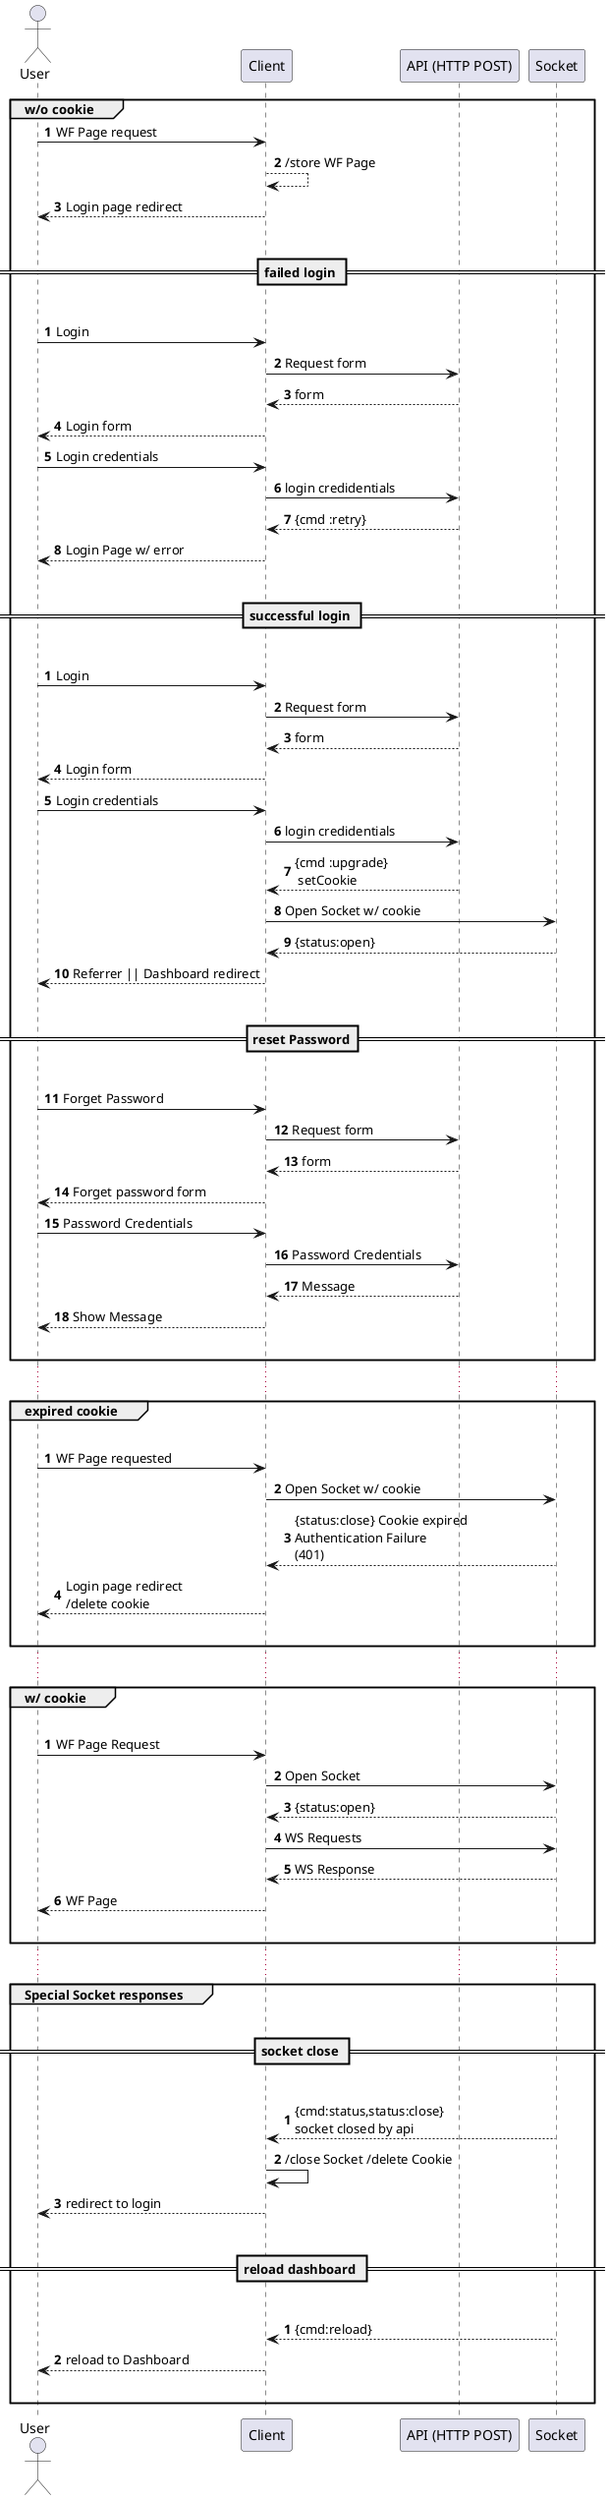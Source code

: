 @startuml
actor User


group w/o cookie
autonumber
User -> Client: WF Page request
Client --> Client: /store WF Page
Client --> User: Login page redirect
|||
== failed login ==
|||
autonumber
User -> Client: Login
Client -> "API (HTTP POST)": Request form
"API (HTTP POST)" --> Client: form
Client --> User: Login form
User -> Client: Login credentials
Client -> "API (HTTP POST)": login credidentials
"API (HTTP POST)" --> Client: {cmd :retry}
Client --> User: Login Page w/ error
|||
== successful login ==
|||
autonumber
User -> Client: Login
Client -> "API (HTTP POST)": Request form
"API (HTTP POST)" --> Client: form
Client --> User: Login form
User -> Client: Login credentials
Client -> "API (HTTP POST)": login credidentials
"API (HTTP POST)" --> Client: {cmd :upgrade} \n setCookie
Client -> Socket: Open Socket w/ cookie
Socket --> Client: {status:open}
Client --> User: Referrer || Dashboard redirect
|||
== reset Password==
|||
User -> Client: Forget Password
Client -> "API (HTTP POST)": Request form
"API (HTTP POST)" --> Client: form
Client --> User: Forget password form
User -> Client: Password Credentials
Client -> "API (HTTP POST)": Password Credentials
"API (HTTP POST)" --> Client: Message
Client --> User: Show Message
|||
end
...
group expired cookie
|||
autonumber
User -> Client: WF Page requested
Client -> Socket: Open Socket w/ cookie
Socket --> Client: {status:close} Cookie expired \nAuthentication Failure \n(401)
Client --> User: Login page redirect \n/delete cookie
|||
end
...
group w/ cookie
|||
autonumber
User -> Client: WF Page Request
Client -> Socket: Open Socket
Socket --> Client: {status:open}
Client -> Socket: WS Requests
Socket --> Client: WS Response
Client --> User: WF Page
|||
end
...
group Special Socket responses
|||
== socket close ==
|||
autonumber
Socket --> Client: {cmd:status,status:close}\nsocket closed by api
Client -> Client: /close Socket /delete Cookie
Client --> User: redirect to login
|||
== reload dashboard ==
|||
autonumber
Socket --> Client: {cmd:reload}
Client --> User: reload to Dashboard
|||
end

@enduml